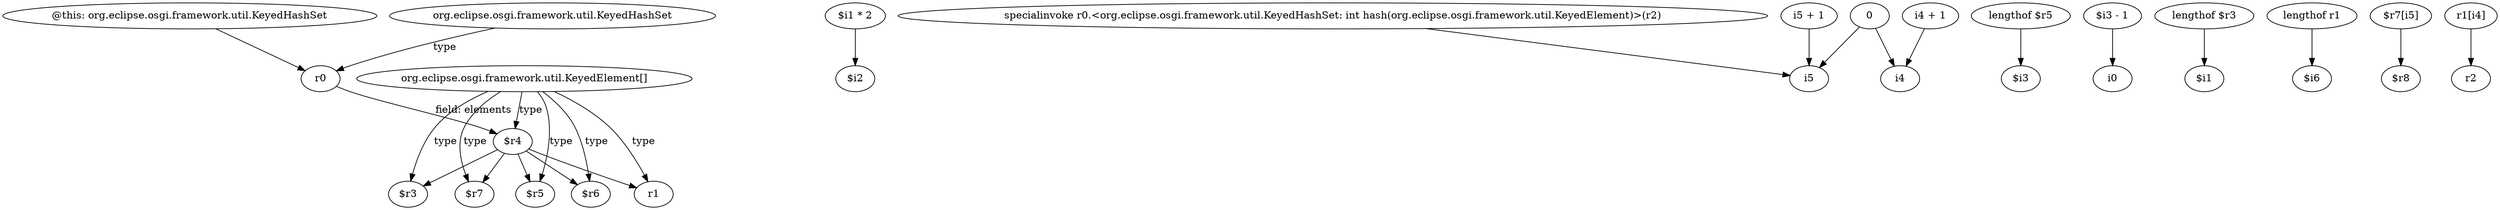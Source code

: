 digraph g {
0[label="$r4"]
1[label="r1"]
0->1[label=""]
2[label="org.eclipse.osgi.framework.util.KeyedElement[]"]
3[label="$r6"]
2->3[label="type"]
4[label="$i1 * 2"]
5[label="$i2"]
4->5[label=""]
6[label="specialinvoke r0.<org.eclipse.osgi.framework.util.KeyedHashSet: int hash(org.eclipse.osgi.framework.util.KeyedElement)>(r2)"]
7[label="i5"]
6->7[label=""]
8[label="lengthof $r5"]
9[label="$i3"]
8->9[label=""]
10[label="@this: org.eclipse.osgi.framework.util.KeyedHashSet"]
11[label="r0"]
10->11[label=""]
12[label="$i3 - 1"]
13[label="i0"]
12->13[label=""]
14[label="$r7"]
0->14[label=""]
11->0[label="field: elements"]
15[label="org.eclipse.osgi.framework.util.KeyedHashSet"]
15->11[label="type"]
0->3[label=""]
2->1[label="type"]
16[label="lengthof $r3"]
17[label="$i1"]
16->17[label=""]
18[label="$r5"]
0->18[label=""]
19[label="0"]
20[label="i4"]
19->20[label=""]
19->7[label=""]
2->0[label="type"]
21[label="i5 + 1"]
21->7[label=""]
22[label="i4 + 1"]
22->20[label=""]
23[label="lengthof r1"]
24[label="$i6"]
23->24[label=""]
25[label="$r7[i5]"]
26[label="$r8"]
25->26[label=""]
27[label="$r3"]
0->27[label=""]
2->27[label="type"]
2->14[label="type"]
28[label="r1[i4]"]
29[label="r2"]
28->29[label=""]
2->18[label="type"]
}